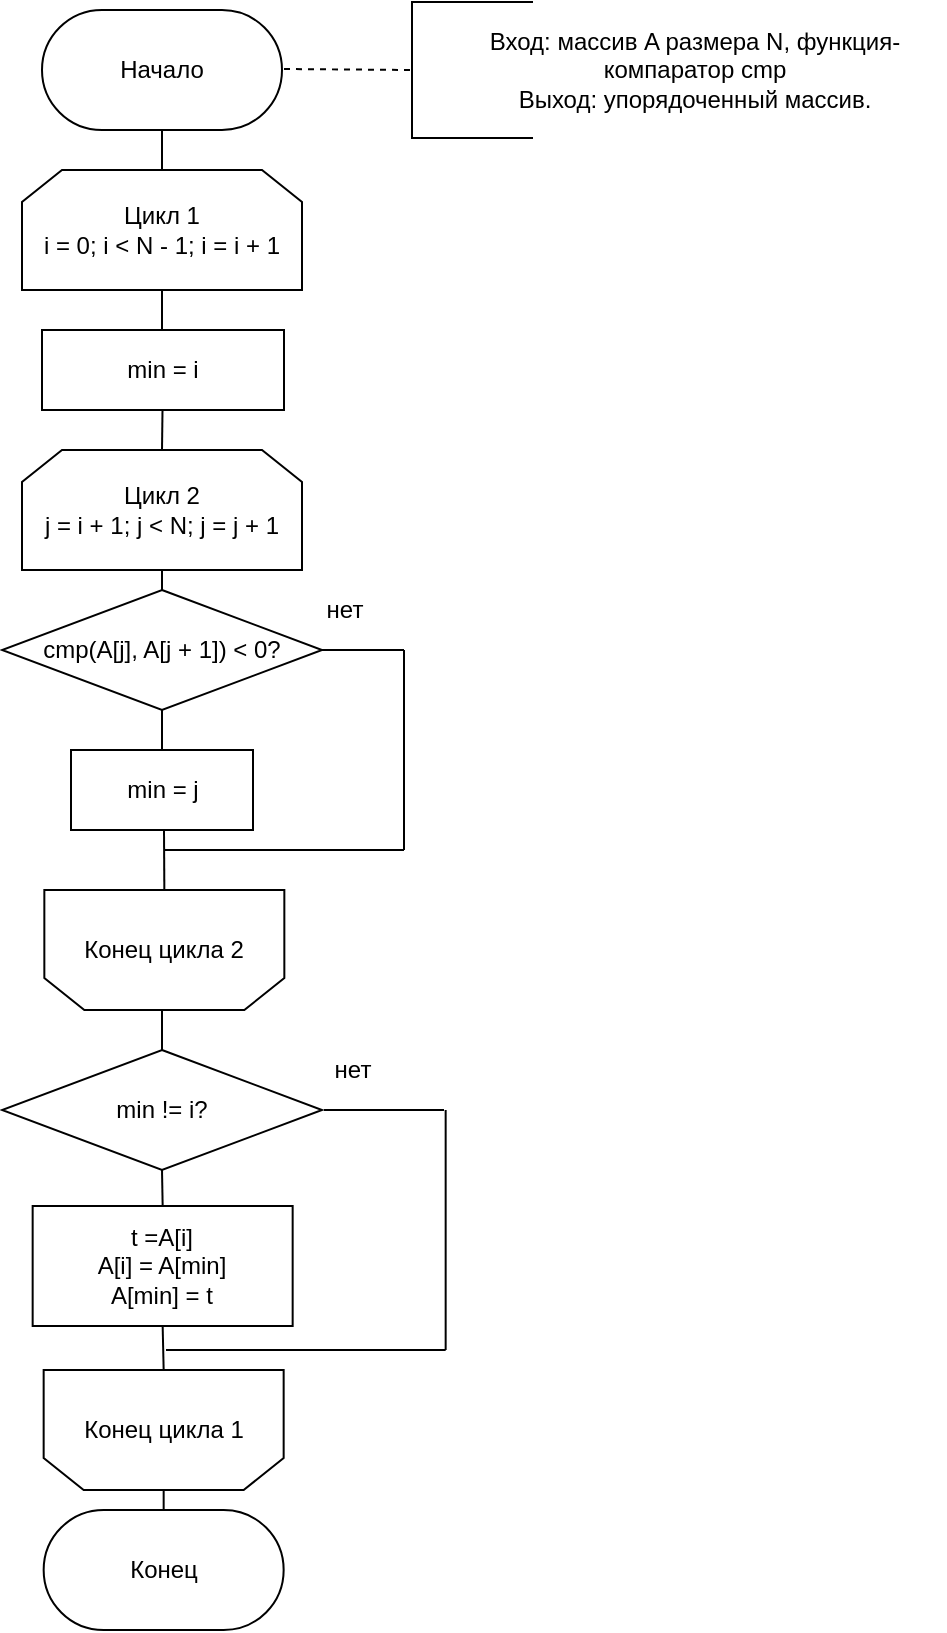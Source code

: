 <mxfile version="15.2.7" type="device"><diagram id="PKrw68s-FcHz-RrZCr9i" name="Page-1"><mxGraphModel dx="7" dy="4" grid="1" gridSize="10" guides="1" tooltips="1" connect="1" arrows="1" fold="1" page="1" pageScale="1" pageWidth="827" pageHeight="1169" math="0" shadow="0"><root><mxCell id="0"/><mxCell id="1" parent="0"/><mxCell id="Gvd8Ezxa3fLg7O33Pl0G-1" value="Начало" style="rounded=1;whiteSpace=wrap;html=1;arcSize=50;" parent="1" vertex="1"><mxGeometry x="319" y="330" width="120" height="60" as="geometry"/></mxCell><mxCell id="Gvd8Ezxa3fLg7O33Pl0G-6" value="Вход: массив A размера N, функция-компаратор cmp&lt;br&gt;Выход: упорядоченный массив." style="text;html=1;strokeColor=none;fillColor=none;align=center;verticalAlign=middle;whiteSpace=wrap;rounded=0;" parent="1" vertex="1"><mxGeometry x="520" y="340" width="250.5" height="40" as="geometry"/></mxCell><mxCell id="Gvd8Ezxa3fLg7O33Pl0G-21" value="Цикл 1&lt;br&gt;i = 0; i &amp;lt; N - 1; i = i + 1" style="shape=loopLimit;whiteSpace=wrap;html=1;" parent="1" vertex="1"><mxGeometry x="309" y="410" width="140" height="60" as="geometry"/></mxCell><mxCell id="Gvd8Ezxa3fLg7O33Pl0G-23" value="Цикл 2&lt;br&gt;j = i + 1; j &amp;lt; N; j = j + 1" style="shape=loopLimit;whiteSpace=wrap;html=1;" parent="1" vertex="1"><mxGeometry x="309" y="550" width="140" height="60" as="geometry"/></mxCell><mxCell id="Gvd8Ezxa3fLg7O33Pl0G-24" value="" style="endArrow=none;html=1;" parent="1" edge="1"><mxGeometry width="50" height="50" relative="1" as="geometry"><mxPoint x="379" y="470" as="sourcePoint"/><mxPoint x="379" y="490" as="targetPoint"/></mxGeometry></mxCell><mxCell id="Gvd8Ezxa3fLg7O33Pl0G-33" value="Конец цикла 1" style="shape=loopLimit;whiteSpace=wrap;html=1;direction=west;" parent="1" vertex="1"><mxGeometry x="319.83" y="1010" width="120" height="60" as="geometry"/></mxCell><mxCell id="Gvd8Ezxa3fLg7O33Pl0G-34" value="" style="endArrow=none;html=1;" parent="1" edge="1"><mxGeometry width="50" height="50" relative="1" as="geometry"><mxPoint x="379" y="800" as="sourcePoint"/><mxPoint x="379" y="830" as="targetPoint"/></mxGeometry></mxCell><mxCell id="Gvd8Ezxa3fLg7O33Pl0G-37" value="Конец" style="rounded=1;whiteSpace=wrap;html=1;arcSize=50;" parent="1" vertex="1"><mxGeometry x="319.83" y="1080" width="120" height="60" as="geometry"/></mxCell><mxCell id="0_4maYhnPL10zYVSgDUe-3" value="" style="endArrow=none;html=1;entryX=0.5;entryY=1;entryDx=0;entryDy=0;exitX=0.5;exitY=0;exitDx=0;exitDy=0;" parent="1" source="Gvd8Ezxa3fLg7O33Pl0G-21" target="Gvd8Ezxa3fLg7O33Pl0G-1" edge="1"><mxGeometry width="50" height="50" relative="1" as="geometry"><mxPoint x="500" y="390" as="sourcePoint"/><mxPoint x="379" y="395" as="targetPoint"/></mxGeometry></mxCell><mxCell id="7Xwj2gsnW8v6YeENi7_U-1" value="Конец цикла 2" style="shape=loopLimit;whiteSpace=wrap;html=1;direction=west;" parent="1" vertex="1"><mxGeometry x="320.17" y="770" width="120" height="60" as="geometry"/></mxCell><mxCell id="7Xwj2gsnW8v6YeENi7_U-6" value="" style="shape=partialRectangle;whiteSpace=wrap;html=1;bottom=1;right=1;left=1;top=0;fillColor=none;routingCenterX=-0.5;rotation=90;" parent="1" vertex="1"><mxGeometry x="500" y="330" width="68" height="60" as="geometry"/></mxCell><mxCell id="7Xwj2gsnW8v6YeENi7_U-9" value="" style="endArrow=none;dashed=1;html=1;entryX=0.5;entryY=1;entryDx=0;entryDy=0;" parent="1" target="7Xwj2gsnW8v6YeENi7_U-6" edge="1"><mxGeometry width="50" height="50" relative="1" as="geometry"><mxPoint x="440" y="359.5" as="sourcePoint"/><mxPoint x="480" y="360" as="targetPoint"/></mxGeometry></mxCell><mxCell id="9delEhP6rtj-FSDuxbmw-2" value="сmp(A[j], A[j + 1]) &amp;lt; 0?" style="rhombus;whiteSpace=wrap;html=1;" parent="1" vertex="1"><mxGeometry x="299" y="620" width="160" height="60" as="geometry"/></mxCell><mxCell id="9delEhP6rtj-FSDuxbmw-3" value="&lt;div&gt;min = j&lt;/div&gt;" style="rounded=0;whiteSpace=wrap;html=1;" parent="1" vertex="1"><mxGeometry x="333.5" y="700" width="91" height="40" as="geometry"/></mxCell><mxCell id="3LmspF7h4GIca9VuLEeH-1" value="min = i" style="rounded=0;whiteSpace=wrap;html=1;" parent="1" vertex="1"><mxGeometry x="319" y="490" width="121" height="40" as="geometry"/></mxCell><mxCell id="3LmspF7h4GIca9VuLEeH-19" value="min != i?" style="rhombus;whiteSpace=wrap;html=1;" parent="1" vertex="1"><mxGeometry x="299" y="850" width="160" height="60" as="geometry"/></mxCell><mxCell id="3LmspF7h4GIca9VuLEeH-26" value="" style="endArrow=none;html=1;" parent="1" edge="1"><mxGeometry width="50" height="50" relative="1" as="geometry"><mxPoint x="520.83" y="880" as="sourcePoint"/><mxPoint x="520.83" y="1000" as="targetPoint"/></mxGeometry></mxCell><mxCell id="3LmspF7h4GIca9VuLEeH-32" value="" style="endArrow=none;html=1;" parent="1" edge="1"><mxGeometry width="50" height="50" relative="1" as="geometry"><mxPoint x="460" y="880" as="sourcePoint"/><mxPoint x="520" y="880" as="targetPoint"/></mxGeometry></mxCell><mxCell id="3LmspF7h4GIca9VuLEeH-33" value="" style="endArrow=none;html=1;endFill=0;" parent="1" edge="1"><mxGeometry width="50" height="50" relative="1" as="geometry"><mxPoint x="520.83" y="1000" as="sourcePoint"/><mxPoint x="381" y="1000" as="targetPoint"/></mxGeometry></mxCell><mxCell id="3LmspF7h4GIca9VuLEeH-39" value="" style="endArrow=none;html=1;exitX=0.5;exitY=0;exitDx=0;exitDy=0;entryX=0.5;entryY=1;entryDx=0;entryDy=0;" parent="1" source="9delEhP6rtj-FSDuxbmw-2" target="Gvd8Ezxa3fLg7O33Pl0G-23" edge="1"><mxGeometry width="50" height="50" relative="1" as="geometry"><mxPoint x="340" y="620" as="sourcePoint"/><mxPoint x="390" y="570" as="targetPoint"/></mxGeometry></mxCell><mxCell id="3LmspF7h4GIca9VuLEeH-42" value="" style="endArrow=none;html=1;entryX=0.5;entryY=0;entryDx=0;entryDy=0;" parent="1" source="3LmspF7h4GIca9VuLEeH-1" target="Gvd8Ezxa3fLg7O33Pl0G-23" edge="1"><mxGeometry width="50" height="50" relative="1" as="geometry"><mxPoint x="360" y="650" as="sourcePoint"/><mxPoint x="410" y="600" as="targetPoint"/></mxGeometry></mxCell><mxCell id="RD4hZ0p_tXnNDpj8PjFR-1" value="&lt;div&gt;t =A[i]&lt;/div&gt;&lt;div&gt;A[i] = A[min]&lt;/div&gt;&lt;div&gt;A[min] = t&lt;/div&gt;" style="rounded=0;whiteSpace=wrap;html=1;" parent="1" vertex="1"><mxGeometry x="314.33" y="928" width="130" height="60" as="geometry"/></mxCell><mxCell id="RD4hZ0p_tXnNDpj8PjFR-3" value="" style="endArrow=none;html=1;entryX=0.5;entryY=1;entryDx=0;entryDy=0;exitX=0.5;exitY=0;exitDx=0;exitDy=0;" parent="1" source="9delEhP6rtj-FSDuxbmw-3" target="9delEhP6rtj-FSDuxbmw-2" edge="1"><mxGeometry width="50" height="50" relative="1" as="geometry"><mxPoint x="440" y="770" as="sourcePoint"/><mxPoint x="490" y="720" as="targetPoint"/></mxGeometry></mxCell><mxCell id="RD4hZ0p_tXnNDpj8PjFR-4" value="" style="endArrow=none;html=1;entryX=1;entryY=0.5;entryDx=0;entryDy=0;" parent="1" target="9delEhP6rtj-FSDuxbmw-2" edge="1"><mxGeometry width="50" height="50" relative="1" as="geometry"><mxPoint x="500" y="650" as="sourcePoint"/><mxPoint x="490" y="720" as="targetPoint"/></mxGeometry></mxCell><mxCell id="RD4hZ0p_tXnNDpj8PjFR-5" value="" style="endArrow=none;html=1;" parent="1" edge="1"><mxGeometry width="50" height="50" relative="1" as="geometry"><mxPoint x="500" y="750" as="sourcePoint"/><mxPoint x="500" y="650" as="targetPoint"/></mxGeometry></mxCell><mxCell id="RD4hZ0p_tXnNDpj8PjFR-6" value="" style="endArrow=none;html=1;endFill=0;" parent="1" edge="1"><mxGeometry width="50" height="50" relative="1" as="geometry"><mxPoint x="500" y="750" as="sourcePoint"/><mxPoint x="380" y="750" as="targetPoint"/></mxGeometry></mxCell><mxCell id="RD4hZ0p_tXnNDpj8PjFR-7" value="" style="endArrow=none;html=1;exitX=0.5;exitY=1;exitDx=0;exitDy=0;" parent="1" source="7Xwj2gsnW8v6YeENi7_U-1" edge="1"><mxGeometry width="50" height="50" relative="1" as="geometry"><mxPoint x="440" y="770" as="sourcePoint"/><mxPoint x="380" y="740" as="targetPoint"/></mxGeometry></mxCell><mxCell id="RD4hZ0p_tXnNDpj8PjFR-11" value="" style="endArrow=none;html=1;entryX=0.5;entryY=1;entryDx=0;entryDy=0;exitX=0.5;exitY=0;exitDx=0;exitDy=0;" parent="1" source="3LmspF7h4GIca9VuLEeH-19" edge="1"><mxGeometry width="50" height="50" relative="1" as="geometry"><mxPoint x="419" y="950" as="sourcePoint"/><mxPoint x="379" y="830" as="targetPoint"/></mxGeometry></mxCell><mxCell id="RD4hZ0p_tXnNDpj8PjFR-12" value="" style="endArrow=none;html=1;entryX=0.5;entryY=1;entryDx=0;entryDy=0;exitX=0.5;exitY=0;exitDx=0;exitDy=0;" parent="1" source="RD4hZ0p_tXnNDpj8PjFR-1" target="3LmspF7h4GIca9VuLEeH-19" edge="1"><mxGeometry width="50" height="50" relative="1" as="geometry"><mxPoint x="419" y="1020" as="sourcePoint"/><mxPoint x="469" y="970" as="targetPoint"/></mxGeometry></mxCell><mxCell id="RD4hZ0p_tXnNDpj8PjFR-13" value="" style="endArrow=none;html=1;entryX=0.5;entryY=1;entryDx=0;entryDy=0;exitX=0.5;exitY=1;exitDx=0;exitDy=0;" parent="1" source="Gvd8Ezxa3fLg7O33Pl0G-33" target="RD4hZ0p_tXnNDpj8PjFR-1" edge="1"><mxGeometry width="50" height="50" relative="1" as="geometry"><mxPoint x="419" y="1060" as="sourcePoint"/><mxPoint x="469" y="1010" as="targetPoint"/></mxGeometry></mxCell><mxCell id="RD4hZ0p_tXnNDpj8PjFR-14" value="" style="endArrow=none;html=1;entryX=0.5;entryY=0;entryDx=0;entryDy=0;exitX=0.5;exitY=0;exitDx=0;exitDy=0;" parent="1" source="Gvd8Ezxa3fLg7O33Pl0G-37" target="Gvd8Ezxa3fLg7O33Pl0G-33" edge="1"><mxGeometry width="50" height="50" relative="1" as="geometry"><mxPoint x="449" y="1070" as="sourcePoint"/><mxPoint x="499" y="1020" as="targetPoint"/></mxGeometry></mxCell><mxCell id="8PXhslVJobP7oz9n3S9H-1" value="нет" style="text;html=1;align=center;verticalAlign=middle;resizable=0;points=[];autosize=1;strokeColor=none;fillColor=none;" parent="1" vertex="1"><mxGeometry x="455" y="620" width="30" height="20" as="geometry"/></mxCell><mxCell id="8PXhslVJobP7oz9n3S9H-2" value="нет" style="text;html=1;align=center;verticalAlign=middle;resizable=0;points=[];autosize=1;strokeColor=none;fillColor=none;" parent="1" vertex="1"><mxGeometry x="459" y="850" width="30" height="20" as="geometry"/></mxCell></root></mxGraphModel></diagram></mxfile>